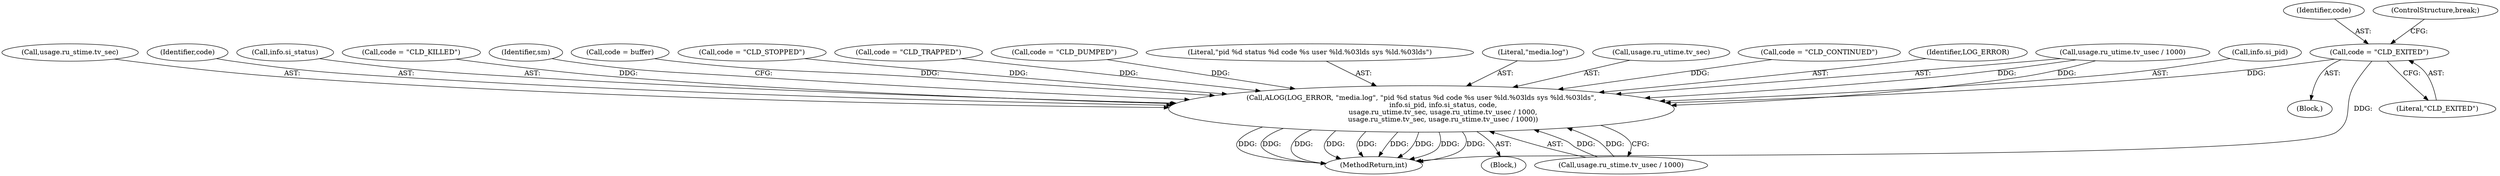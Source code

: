 digraph "0_Android_6fdee2a83432b3b150d6a34f231c4e2f7353c01e@pointer" {
"1000185" [label="(Call,code = \"CLD_EXITED\")"];
"1000232" [label="(Call,ALOG(LOG_ERROR, \"media.log\", \"pid %d status %d code %s user %ld.%03lds sys %ld.%03lds\",\n                    info.si_pid, info.si_status, code,\n                    usage.ru_utime.tv_sec, usage.ru_utime.tv_usec / 1000,\n                    usage.ru_stime.tv_sec, usage.ru_stime.tv_usec / 1000))"];
"1000334" [label="(MethodReturn,int)"];
"1000205" [label="(Call,code = \"CLD_TRAPPED\")"];
"1000150" [label="(Block,)"];
"1000195" [label="(Call,code = \"CLD_DUMPED\")"];
"1000235" [label="(Literal,\"pid %d status %d code %s user %ld.%03lds sys %ld.%03lds\")"];
"1000234" [label="(Literal,\"media.log\")"];
"1000186" [label="(Identifier,code)"];
"1000243" [label="(Call,usage.ru_utime.tv_sec)"];
"1000188" [label="(ControlStructure,break;)"];
"1000232" [label="(Call,ALOG(LOG_ERROR, \"media.log\", \"pid %d status %d code %s user %ld.%03lds sys %ld.%03lds\",\n                    info.si_pid, info.si_status, code,\n                    usage.ru_utime.tv_sec, usage.ru_utime.tv_usec / 1000,\n                    usage.ru_stime.tv_sec, usage.ru_stime.tv_usec / 1000))"];
"1000210" [label="(Call,code = \"CLD_CONTINUED\")"];
"1000233" [label="(Identifier,LOG_ERROR)"];
"1000248" [label="(Call,usage.ru_utime.tv_usec / 1000)"];
"1000260" [label="(Call,usage.ru_stime.tv_usec / 1000)"];
"1000236" [label="(Call,info.si_pid)"];
"1000187" [label="(Literal,\"CLD_EXITED\")"];
"1000255" [label="(Call,usage.ru_stime.tv_sec)"];
"1000242" [label="(Identifier,code)"];
"1000239" [label="(Call,info.si_status)"];
"1000185" [label="(Call,code = \"CLD_EXITED\")"];
"1000190" [label="(Call,code = \"CLD_KILLED\")"];
"1000269" [label="(Identifier,sm)"];
"1000223" [label="(Call,code = buffer)"];
"1000200" [label="(Call,code = \"CLD_STOPPED\")"];
"1000183" [label="(Block,)"];
"1000185" -> "1000183"  [label="AST: "];
"1000185" -> "1000187"  [label="CFG: "];
"1000186" -> "1000185"  [label="AST: "];
"1000187" -> "1000185"  [label="AST: "];
"1000188" -> "1000185"  [label="CFG: "];
"1000185" -> "1000334"  [label="DDG: "];
"1000185" -> "1000232"  [label="DDG: "];
"1000232" -> "1000150"  [label="AST: "];
"1000232" -> "1000260"  [label="CFG: "];
"1000233" -> "1000232"  [label="AST: "];
"1000234" -> "1000232"  [label="AST: "];
"1000235" -> "1000232"  [label="AST: "];
"1000236" -> "1000232"  [label="AST: "];
"1000239" -> "1000232"  [label="AST: "];
"1000242" -> "1000232"  [label="AST: "];
"1000243" -> "1000232"  [label="AST: "];
"1000248" -> "1000232"  [label="AST: "];
"1000255" -> "1000232"  [label="AST: "];
"1000260" -> "1000232"  [label="AST: "];
"1000269" -> "1000232"  [label="CFG: "];
"1000232" -> "1000334"  [label="DDG: "];
"1000232" -> "1000334"  [label="DDG: "];
"1000232" -> "1000334"  [label="DDG: "];
"1000232" -> "1000334"  [label="DDG: "];
"1000232" -> "1000334"  [label="DDG: "];
"1000232" -> "1000334"  [label="DDG: "];
"1000232" -> "1000334"  [label="DDG: "];
"1000232" -> "1000334"  [label="DDG: "];
"1000232" -> "1000334"  [label="DDG: "];
"1000200" -> "1000232"  [label="DDG: "];
"1000205" -> "1000232"  [label="DDG: "];
"1000190" -> "1000232"  [label="DDG: "];
"1000210" -> "1000232"  [label="DDG: "];
"1000195" -> "1000232"  [label="DDG: "];
"1000223" -> "1000232"  [label="DDG: "];
"1000248" -> "1000232"  [label="DDG: "];
"1000248" -> "1000232"  [label="DDG: "];
"1000260" -> "1000232"  [label="DDG: "];
"1000260" -> "1000232"  [label="DDG: "];
}
